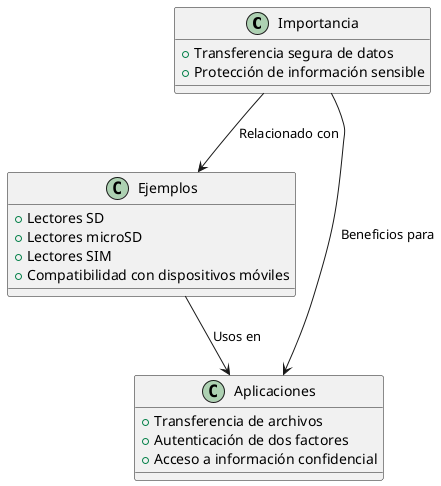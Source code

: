 @startuml title Lectores de Tarjetas

class "Importancia" {
  + Transferencia segura de datos
  + Protección de información sensible
}

class "Ejemplos" {
  + Lectores SD
  + Lectores microSD
  + Lectores SIM
  + Compatibilidad con dispositivos móviles
}

class "Aplicaciones" {
  + Transferencia de archivos
  + Autenticación de dos factores
  + Acceso a información confidencial
}

"Importancia" --> "Ejemplos" : Relacionado con
"Importancia" --> "Aplicaciones" : Beneficios para
"Ejemplos" --> "Aplicaciones" : Usos en

@enduml
